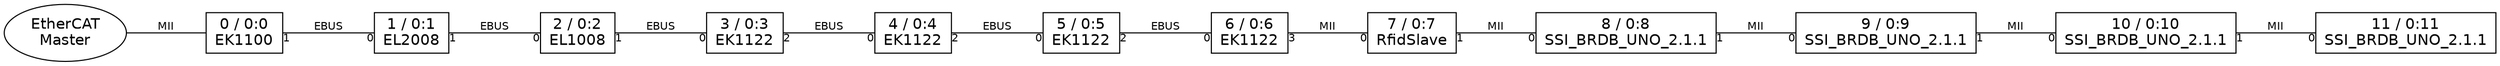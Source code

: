 /* EtherCAT bus graph. Generated by 'ethercat graph'. */

strict graph bus {
    rankdir="LR"
    ranksep=0.8
    nodesep=0.8
    node [fontname="Helvetica"]
    edge [fontname="Helvetica",fontsize="10"]

    master [label="EtherCAT\nMaster"]
    master -- slave0[label="MII"]

    slave0 [shape="box",label="0 / 0:0\nEK1100"]
    slave0 -- slave1 [taillabel="1",headlabel="0",label="EBUS",weight="5"]

    slave1 [shape="box",label="1 / 0:1\nEL2008"]
    slave1 -- slave2 [taillabel="1",headlabel="0",label="EBUS",weight="5"]

    slave2 [shape="box",label="2 / 0:2\nEL1008"]
    slave2 -- slave3 [taillabel="1",headlabel="0",label="EBUS",weight="5"]

    slave3 [shape="box",label="3 / 0:3\nEK1122"]
    slave3 -- slave4 [taillabel="2",headlabel="0",label="EBUS",weight="5"]

    slave4 [shape="box",label="4 / 0:4\nEK1122"]
    slave4 -- slave5 [taillabel="2",headlabel="0",label="EBUS",weight="5"]

    slave5 [shape="box",label="5 / 0:5\nEK1122"]
    slave5 -- slave6 [taillabel="2",headlabel="0",label="EBUS",weight="5"]

    slave6 [shape="box",label="6 / 0:6\nEK1122"]
    slave6 -- slave7 [taillabel="3",headlabel="0",label="MII",weight="1"]

    slave7 [shape="box",label="7 / 0:7\nRfidSlave"]
    slave7 -- slave8 [taillabel="1",headlabel="0",label="MII",weight="1"]

    slave8 [shape="box",label="8 / 0:8\nSSI_BRDB_UNO_2.1.1"]
    slave8 -- slave9 [taillabel="1",headlabel="0",label="MII",weight="1"]

    slave9 [shape="box",label="9 / 0:9\nSSI_BRDB_UNO_2.1.1"]
    slave9 -- slave10 [taillabel="1",headlabel="0",label="MII",weight="1"]

    slave10 [shape="box",label="10 / 0:10\nSSI_BRDB_UNO_2.1.1"]
    slave10 -- slave11 [taillabel="1",headlabel="0",label="MII",weight="1"]

    slave11 [shape="box",label="11 / 0:11\nSSI_BRDB_UNO_2.1.1"]

}
